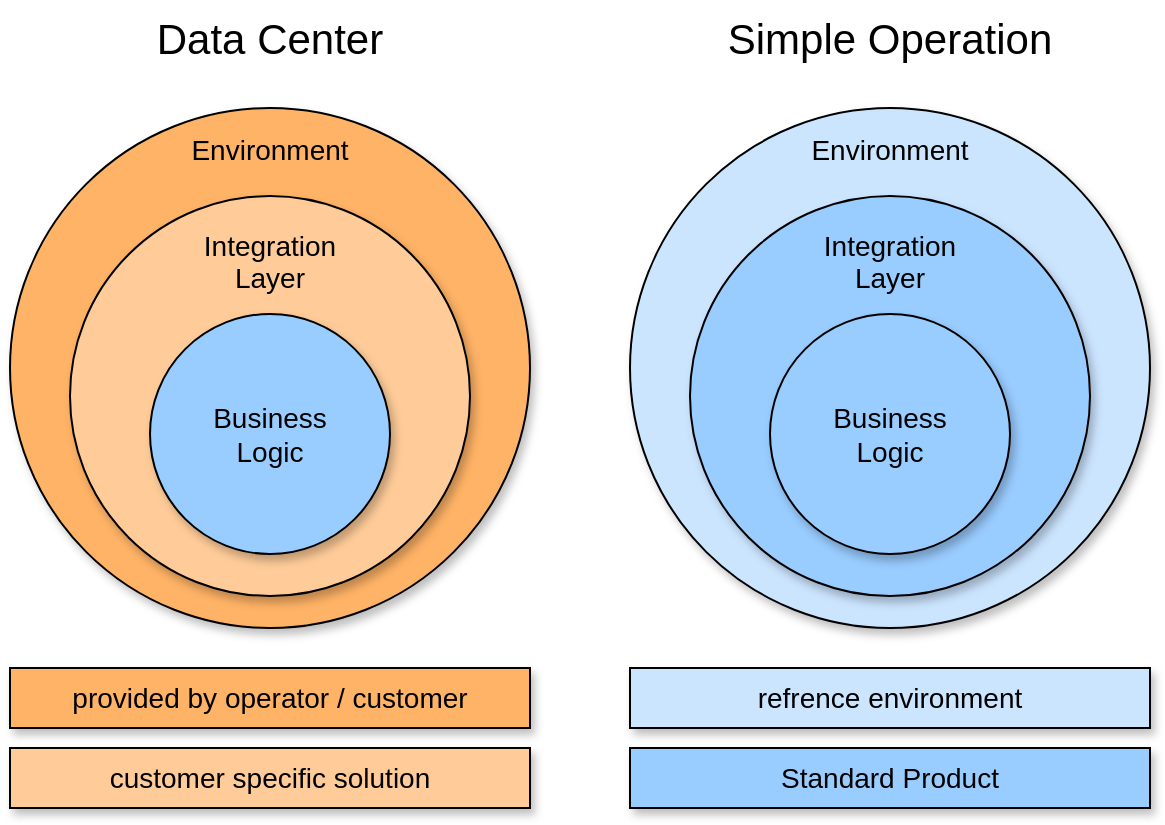 <mxfile version="17.4.3" type="github" pages="6">
  <diagram name="1 - 1 eng" id="CgfkujeSjIglI7AMQBpl">
    <mxGraphModel dx="2062" dy="1154" grid="1" gridSize="10" guides="1" tooltips="1" connect="1" arrows="1" fold="1" page="1" pageScale="1" pageWidth="1169" pageHeight="827" math="0" shadow="0">
      <root>
        <mxCell id="GvqVJlD5MUFfvX-dpLsn-0" />
        <mxCell id="GvqVJlD5MUFfvX-dpLsn-1" parent="GvqVJlD5MUFfvX-dpLsn-0" />
        <mxCell id="GvqVJlD5MUFfvX-dpLsn-2" value="Environment&lt;br style=&quot;font-size: 14px&quot;&gt;&lt;br style=&quot;font-size: 14px&quot;&gt;&lt;br style=&quot;font-size: 14px&quot;&gt;&lt;br style=&quot;font-size: 14px&quot;&gt;&lt;br style=&quot;font-size: 14px&quot;&gt;&lt;br style=&quot;font-size: 14px&quot;&gt;&lt;br style=&quot;font-size: 14px&quot;&gt;&lt;br style=&quot;font-size: 14px&quot;&gt;&lt;br style=&quot;font-size: 14px&quot;&gt;&lt;br style=&quot;font-size: 14px&quot;&gt;&lt;br style=&quot;font-size: 14px&quot;&gt;&lt;br style=&quot;font-size: 14px&quot;&gt;&lt;br style=&quot;font-size: 14px&quot;&gt;&lt;br style=&quot;font-size: 14px&quot;&gt;" style="ellipse;whiteSpace=wrap;html=1;aspect=fixed;shadow=1;fillColor=#FFB366;strokeColor=default;fontSize=14;fontColor=#000000;" parent="GvqVJlD5MUFfvX-dpLsn-1" vertex="1">
          <mxGeometry x="40" y="80" width="260" height="260" as="geometry" />
        </mxCell>
        <mxCell id="GvqVJlD5MUFfvX-dpLsn-3" value="&lt;div&gt;&lt;br&gt;&lt;/div&gt;&lt;div&gt;Integration&lt;/div&gt;&lt;div&gt;Layer&lt;/div&gt;&lt;div&gt;&lt;br&gt;&lt;/div&gt;&lt;br style=&quot;font-size: 14px&quot;&gt;&lt;br style=&quot;font-size: 14px&quot;&gt;&lt;br style=&quot;font-size: 14px&quot;&gt;&lt;br style=&quot;font-size: 14px&quot;&gt;&lt;br style=&quot;font-size: 14px&quot;&gt;&lt;br style=&quot;font-size: 14px&quot;&gt;&lt;div style=&quot;font-size: 14px&quot;&gt;&lt;br style=&quot;font-size: 14px&quot;&gt;&lt;/div&gt;&lt;div style=&quot;font-size: 14px&quot;&gt;&lt;br&gt;&lt;/div&gt;" style="ellipse;whiteSpace=wrap;html=1;aspect=fixed;shadow=1;fillColor=#FFCC99;strokeColor=default;align=center;fontSize=14;fontColor=default;" parent="GvqVJlD5MUFfvX-dpLsn-1" vertex="1">
          <mxGeometry x="70" y="124" width="200" height="200" as="geometry" />
        </mxCell>
        <mxCell id="GvqVJlD5MUFfvX-dpLsn-4" value="Business&lt;br style=&quot;font-size: 14px;&quot;&gt;Logic" style="ellipse;whiteSpace=wrap;html=1;aspect=fixed;fillColor=#99CCFF;strokeColor=default;direction=west;fontSize=14;shadow=1;fontColor=#000000;" parent="GvqVJlD5MUFfvX-dpLsn-1" vertex="1">
          <mxGeometry x="110" y="183" width="120" height="120" as="geometry" />
        </mxCell>
        <mxCell id="GvqVJlD5MUFfvX-dpLsn-5" value="Environment&lt;br style=&quot;font-size: 14px&quot;&gt;&lt;br style=&quot;font-size: 14px&quot;&gt;&lt;br style=&quot;font-size: 14px&quot;&gt;&lt;br style=&quot;font-size: 14px&quot;&gt;&lt;br style=&quot;font-size: 14px&quot;&gt;&lt;br style=&quot;font-size: 14px&quot;&gt;&lt;br style=&quot;font-size: 14px&quot;&gt;&lt;br style=&quot;font-size: 14px&quot;&gt;&lt;br style=&quot;font-size: 14px&quot;&gt;&lt;br style=&quot;font-size: 14px&quot;&gt;&lt;br style=&quot;font-size: 14px&quot;&gt;&lt;br style=&quot;font-size: 14px&quot;&gt;&lt;br style=&quot;font-size: 14px&quot;&gt;&lt;br style=&quot;font-size: 14px&quot;&gt;" style="ellipse;whiteSpace=wrap;html=1;aspect=fixed;shadow=1;fillColor=#CCE5FF;strokeColor=default;fontColor=default;fontSize=14;" parent="GvqVJlD5MUFfvX-dpLsn-1" vertex="1">
          <mxGeometry x="350" y="80" width="260" height="260" as="geometry" />
        </mxCell>
        <mxCell id="GvqVJlD5MUFfvX-dpLsn-6" value="&lt;div&gt;&lt;br&gt;&lt;/div&gt;&lt;div&gt;Integration&lt;/div&gt;&lt;div&gt;Layer&lt;/div&gt;&lt;div&gt;&lt;br&gt;&lt;/div&gt;&lt;br style=&quot;font-size: 14px&quot;&gt;&lt;br style=&quot;font-size: 14px&quot;&gt;&lt;br style=&quot;font-size: 14px&quot;&gt;&lt;br style=&quot;font-size: 14px&quot;&gt;&lt;br style=&quot;font-size: 14px&quot;&gt;&lt;br style=&quot;font-size: 14px&quot;&gt;&lt;div style=&quot;font-size: 14px&quot;&gt;&lt;br style=&quot;font-size: 14px&quot;&gt;&lt;/div&gt;&lt;div style=&quot;font-size: 14px&quot;&gt;&lt;br&gt;&lt;/div&gt;" style="ellipse;whiteSpace=wrap;html=1;aspect=fixed;shadow=1;fillColor=#99CCFF;strokeColor=default;align=center;fontSize=14;fontColor=#000000;" parent="GvqVJlD5MUFfvX-dpLsn-1" vertex="1">
          <mxGeometry x="380" y="124" width="200" height="200" as="geometry" />
        </mxCell>
        <mxCell id="GvqVJlD5MUFfvX-dpLsn-7" value="Business&lt;br style=&quot;font-size: 14px;&quot;&gt;Logic" style="ellipse;whiteSpace=wrap;html=1;aspect=fixed;fillColor=#99CCFF;strokeColor=default;direction=south;fontSize=14;shadow=1;fontColor=#000000;" parent="GvqVJlD5MUFfvX-dpLsn-1" vertex="1">
          <mxGeometry x="420" y="183" width="120" height="120" as="geometry" />
        </mxCell>
        <mxCell id="GvqVJlD5MUFfvX-dpLsn-8" value="provided by operator / customer" style="rounded=0;whiteSpace=wrap;html=1;shadow=1;fontSize=14;strokeColor=default;fillColor=#FFB366;fontColor=#000000;" parent="GvqVJlD5MUFfvX-dpLsn-1" vertex="1">
          <mxGeometry x="40" y="360" width="260" height="30" as="geometry" />
        </mxCell>
        <mxCell id="GvqVJlD5MUFfvX-dpLsn-9" value="customer specific solution" style="rounded=0;whiteSpace=wrap;html=1;shadow=1;fontSize=14;strokeColor=default;fillColor=#FFCC99;fontColor=default;" parent="GvqVJlD5MUFfvX-dpLsn-1" vertex="1">
          <mxGeometry x="40" y="400" width="260" height="30" as="geometry" />
        </mxCell>
        <mxCell id="GvqVJlD5MUFfvX-dpLsn-10" value="refrence environment" style="rounded=0;whiteSpace=wrap;html=1;shadow=1;fontSize=14;strokeColor=default;fillColor=#CCE5FF;fontColor=default;" parent="GvqVJlD5MUFfvX-dpLsn-1" vertex="1">
          <mxGeometry x="350" y="360" width="260" height="30" as="geometry" />
        </mxCell>
        <mxCell id="GvqVJlD5MUFfvX-dpLsn-11" value="Standard Product" style="rounded=0;whiteSpace=wrap;html=1;shadow=1;fontSize=14;strokeColor=default;fillColor=#99CCFF;fontColor=#000000;" parent="GvqVJlD5MUFfvX-dpLsn-1" vertex="1">
          <mxGeometry x="350" y="400" width="260" height="30" as="geometry" />
        </mxCell>
        <mxCell id="GvqVJlD5MUFfvX-dpLsn-12" value="Data Center" style="rounded=0;whiteSpace=wrap;html=1;fillColor=none;strokeColor=none;fontSize=21;shadow=1;" parent="GvqVJlD5MUFfvX-dpLsn-1" vertex="1">
          <mxGeometry x="90" y="30" width="160" height="30" as="geometry" />
        </mxCell>
        <mxCell id="GvqVJlD5MUFfvX-dpLsn-13" value="Simple Operation" style="rounded=0;whiteSpace=wrap;html=1;fillColor=none;strokeColor=none;fontSize=21;shadow=1;" parent="GvqVJlD5MUFfvX-dpLsn-1" vertex="1">
          <mxGeometry x="360" y="30" width="240" height="30" as="geometry" />
        </mxCell>
      </root>
    </mxGraphModel>
  </diagram>
  <diagram name="1 - 1 deu" id="KnpuVxjvdLnrR4XBRd6s">
    <mxGraphModel dx="2062" dy="1154" grid="1" gridSize="10" guides="1" tooltips="1" connect="1" arrows="1" fold="1" page="1" pageScale="1" pageWidth="1169" pageHeight="827" math="0" shadow="0">
      <root>
        <mxCell id="13jGl1W7kQvkPGNetjlw-0" />
        <mxCell id="13jGl1W7kQvkPGNetjlw-1" parent="13jGl1W7kQvkPGNetjlw-0" />
        <mxCell id="13jGl1W7kQvkPGNetjlw-2" value="Umgebung&lt;br&gt;&lt;br style=&quot;font-size: 14px&quot;&gt;&lt;br style=&quot;font-size: 14px&quot;&gt;&lt;br style=&quot;font-size: 14px&quot;&gt;&lt;br style=&quot;font-size: 14px&quot;&gt;&lt;br style=&quot;font-size: 14px&quot;&gt;&lt;br style=&quot;font-size: 14px&quot;&gt;&lt;br style=&quot;font-size: 14px&quot;&gt;&lt;br style=&quot;font-size: 14px&quot;&gt;&lt;br style=&quot;font-size: 14px&quot;&gt;&lt;br style=&quot;font-size: 14px&quot;&gt;&lt;br style=&quot;font-size: 14px&quot;&gt;&lt;br style=&quot;font-size: 14px&quot;&gt;" style="ellipse;whiteSpace=wrap;html=1;aspect=fixed;shadow=1;fillColor=#FFB366;strokeColor=default;fontSize=14;fontColor=#000000;" parent="13jGl1W7kQvkPGNetjlw-1" vertex="1">
          <mxGeometry x="40" y="80" width="260" height="260" as="geometry" />
        </mxCell>
        <mxCell id="13jGl1W7kQvkPGNetjlw-3" value="&lt;div&gt;&lt;br&gt;&lt;/div&gt;&lt;div&gt;Integrations-&lt;/div&gt;&lt;div&gt;Schicht&lt;/div&gt;&lt;div&gt;&lt;br&gt;&lt;/div&gt;&lt;br style=&quot;font-size: 14px&quot;&gt;&lt;br style=&quot;font-size: 14px&quot;&gt;&lt;br style=&quot;font-size: 14px&quot;&gt;&lt;br style=&quot;font-size: 14px&quot;&gt;&lt;br style=&quot;font-size: 14px&quot;&gt;&lt;br style=&quot;font-size: 14px&quot;&gt;&lt;div style=&quot;font-size: 14px&quot;&gt;&lt;br style=&quot;font-size: 14px&quot;&gt;&lt;/div&gt;&lt;div style=&quot;font-size: 14px&quot;&gt;&lt;br&gt;&lt;/div&gt;" style="ellipse;whiteSpace=wrap;html=1;aspect=fixed;shadow=1;fillColor=#FFCC99;strokeColor=default;align=center;fontSize=14;fontColor=default;" parent="13jGl1W7kQvkPGNetjlw-1" vertex="1">
          <mxGeometry x="70" y="124" width="200" height="200" as="geometry" />
        </mxCell>
        <mxCell id="13jGl1W7kQvkPGNetjlw-4" value="Anwendungs-&lt;br&gt;Logik" style="ellipse;whiteSpace=wrap;html=1;aspect=fixed;fillColor=#99CCFF;strokeColor=default;direction=west;fontSize=14;shadow=1;fontColor=#000000;" parent="13jGl1W7kQvkPGNetjlw-1" vertex="1">
          <mxGeometry x="110" y="183" width="120" height="120" as="geometry" />
        </mxCell>
        <mxCell id="13jGl1W7kQvkPGNetjlw-5" value="Umgebung&lt;br&gt;&lt;br&gt;&lt;br&gt;&lt;br&gt;&lt;br&gt;&lt;br&gt;&lt;br&gt;&lt;br&gt;&lt;br&gt;&lt;br&gt;&lt;br&gt;&lt;br&gt;&lt;br&gt;" style="ellipse;whiteSpace=wrap;html=1;aspect=fixed;shadow=1;fillColor=#CCE5FF;strokeColor=default;fontColor=default;fontSize=14;" parent="13jGl1W7kQvkPGNetjlw-1" vertex="1">
          <mxGeometry x="350" y="80" width="260" height="260" as="geometry" />
        </mxCell>
        <mxCell id="13jGl1W7kQvkPGNetjlw-6" value="&lt;div&gt;&lt;br&gt;&lt;/div&gt;&lt;div&gt;&lt;div&gt;Integrations-&lt;/div&gt;&lt;div&gt;Schicht&lt;/div&gt;&lt;div&gt;&lt;br&gt;&lt;/div&gt;&lt;br&gt;&lt;br&gt;&lt;br&gt;&lt;br&gt;&lt;br&gt;&lt;br&gt;&lt;div&gt;&lt;br&gt;&lt;/div&gt;&lt;div&gt;&lt;br&gt;&lt;/div&gt;&lt;/div&gt;" style="ellipse;whiteSpace=wrap;html=1;aspect=fixed;shadow=1;fillColor=#99CCFF;strokeColor=default;align=center;fontSize=14;fontColor=#000000;" parent="13jGl1W7kQvkPGNetjlw-1" vertex="1">
          <mxGeometry x="380" y="124" width="200" height="200" as="geometry" />
        </mxCell>
        <mxCell id="13jGl1W7kQvkPGNetjlw-7" value="Anwendungs-&lt;br&gt;Logik" style="ellipse;whiteSpace=wrap;html=1;aspect=fixed;fillColor=#99CCFF;strokeColor=default;direction=south;fontSize=14;shadow=1;fontColor=#000000;" parent="13jGl1W7kQvkPGNetjlw-1" vertex="1">
          <mxGeometry x="420" y="183" width="120" height="120" as="geometry" />
        </mxCell>
        <mxCell id="13jGl1W7kQvkPGNetjlw-8" value="vorgegeben durch Rechenzentrum" style="rounded=0;whiteSpace=wrap;html=1;shadow=1;fontSize=14;strokeColor=default;fillColor=#FFB366;fontColor=#000000;" parent="13jGl1W7kQvkPGNetjlw-1" vertex="1">
          <mxGeometry x="40" y="360" width="260" height="30" as="geometry" />
        </mxCell>
        <mxCell id="13jGl1W7kQvkPGNetjlw-9" value="Kundenspezifische Integrationsschicht" style="rounded=0;whiteSpace=wrap;html=1;shadow=1;fontSize=14;strokeColor=default;fillColor=#FFCC99;fontColor=default;" parent="13jGl1W7kQvkPGNetjlw-1" vertex="1">
          <mxGeometry x="40" y="400" width="260" height="30" as="geometry" />
        </mxCell>
        <mxCell id="13jGl1W7kQvkPGNetjlw-10" value="Referenzumgebung" style="rounded=0;whiteSpace=wrap;html=1;shadow=1;fontSize=14;strokeColor=default;fillColor=#CCE5FF;fontColor=default;" parent="13jGl1W7kQvkPGNetjlw-1" vertex="1">
          <mxGeometry x="350" y="360" width="260" height="30" as="geometry" />
        </mxCell>
        <mxCell id="13jGl1W7kQvkPGNetjlw-11" value="Kern des Produktes" style="rounded=0;whiteSpace=wrap;html=1;shadow=1;fontSize=14;strokeColor=default;fillColor=#99CCFF;fontColor=#000000;" parent="13jGl1W7kQvkPGNetjlw-1" vertex="1">
          <mxGeometry x="350" y="400" width="260" height="30" as="geometry" />
        </mxCell>
        <mxCell id="13jGl1W7kQvkPGNetjlw-12" value="Rechenzentrum" style="rounded=0;whiteSpace=wrap;html=1;fillColor=none;strokeColor=none;fontSize=21;shadow=1;" parent="13jGl1W7kQvkPGNetjlw-1" vertex="1">
          <mxGeometry x="90" y="30" width="160" height="30" as="geometry" />
        </mxCell>
        <mxCell id="13jGl1W7kQvkPGNetjlw-13" value="Einfacher Betrieb" style="rounded=0;whiteSpace=wrap;html=1;fillColor=none;strokeColor=none;fontSize=21;shadow=1;" parent="13jGl1W7kQvkPGNetjlw-1" vertex="1">
          <mxGeometry x="360" y="30" width="240" height="30" as="geometry" />
        </mxCell>
      </root>
    </mxGraphModel>
  </diagram>
  <diagram name="1 - 2 engl" id="j0h4Ca3M_JlO3Tgo3-tK">
    <mxGraphModel dx="2062" dy="1154" grid="1" gridSize="10" guides="1" tooltips="1" connect="1" arrows="1" fold="1" page="1" pageScale="1" pageWidth="1169" pageHeight="827" math="0" shadow="0">
      <root>
        <mxCell id="KWChQeUglxFVRg6yNXDw-0" />
        <mxCell id="KWChQeUglxFVRg6yNXDw-1" parent="KWChQeUglxFVRg6yNXDw-0" />
        <mxCell id="KWChQeUglxFVRg6yNXDw-2" value="Operational Aspects" style="rounded=0;whiteSpace=wrap;html=1;shadow=1;fontSize=14;strokeColor=default;fillColor=#FFB366;fontColor=default;" vertex="1" parent="KWChQeUglxFVRg6yNXDw-1">
          <mxGeometry x="360" y="360" width="260" height="30" as="geometry" />
        </mxCell>
        <mxCell id="KWChQeUglxFVRg6yNXDw-3" value="Business Logic" style="rounded=0;whiteSpace=wrap;html=1;shadow=1;fontSize=14;strokeColor=default;fillColor=#99CCFF;fontColor=#000000;" vertex="1" parent="KWChQeUglxFVRg6yNXDw-1">
          <mxGeometry x="655" y="360" width="260" height="30" as="geometry" />
        </mxCell>
        <mxCell id="KWChQeUglxFVRg6yNXDw-4" value="Traditional Application" style="rounded=0;whiteSpace=wrap;html=1;fillColor=none;strokeColor=none;fontSize=21;shadow=1;" vertex="1" parent="KWChQeUglxFVRg6yNXDw-1">
          <mxGeometry x="360" y="30" width="260" height="30" as="geometry" />
        </mxCell>
        <mxCell id="KWChQeUglxFVRg6yNXDw-5" value="Microservices" style="rounded=0;whiteSpace=wrap;html=1;fillColor=none;strokeColor=none;fontSize=21;shadow=1;" vertex="1" parent="KWChQeUglxFVRg6yNXDw-1">
          <mxGeometry x="730" y="30" width="110" height="30" as="geometry" />
        </mxCell>
        <mxCell id="KWChQeUglxFVRg6yNXDw-6" value="&lt;font style=&quot;font-size: 16px&quot;&gt;&lt;b&gt;Cluster&lt;br&gt;&lt;br&gt;&lt;br&gt;&lt;br&gt;&lt;br&gt;&lt;br&gt;&lt;br&gt;&lt;br&gt;&lt;br&gt;&lt;br&gt;&lt;br&gt;&lt;br&gt;&lt;/b&gt;&lt;/font&gt;" style="whiteSpace=wrap;html=1;aspect=fixed;shadow=1;fontColor=#000000;strokeColor=default;fillColor=#FFB366;" vertex="1" parent="KWChQeUglxFVRg6yNXDw-1">
          <mxGeometry x="655" y="80" width="260" height="260" as="geometry" />
        </mxCell>
        <mxCell id="KWChQeUglxFVRg6yNXDw-7" value="" style="rounded=0;whiteSpace=wrap;html=1;shadow=1;fontColor=#000000;strokeColor=default;fillColor=#E6E6E6;" vertex="1" parent="KWChQeUglxFVRg6yNXDw-1">
          <mxGeometry x="670" y="130" width="230" height="190" as="geometry" />
        </mxCell>
        <mxCell id="KWChQeUglxFVRg6yNXDw-8" value="" style="ellipse;whiteSpace=wrap;html=1;aspect=fixed;shadow=1;fillColor=#FFB366;strokeColor=default;fontColor=default;fontSize=14;" vertex="1" parent="KWChQeUglxFVRg6yNXDw-1">
          <mxGeometry x="505" y="95" width="120" height="120" as="geometry" />
        </mxCell>
        <mxCell id="KWChQeUglxFVRg6yNXDw-9" value="&lt;div&gt;&lt;br&gt;&lt;/div&gt;" style="ellipse;whiteSpace=wrap;html=1;aspect=fixed;shadow=1;fillColor=#99CCFF;strokeColor=default;align=center;fontSize=14;fontColor=#000000;" vertex="1" parent="KWChQeUglxFVRg6yNXDw-1">
          <mxGeometry x="520" y="110" width="90" height="90" as="geometry" />
        </mxCell>
        <mxCell id="KWChQeUglxFVRg6yNXDw-10" value="" style="ellipse;whiteSpace=wrap;html=1;aspect=fixed;shadow=1;fillColor=#FFB366;strokeColor=default;fontColor=default;fontSize=14;" vertex="1" parent="KWChQeUglxFVRg6yNXDw-1">
          <mxGeometry x="450" y="215" width="120" height="120" as="geometry" />
        </mxCell>
        <mxCell id="KWChQeUglxFVRg6yNXDw-11" value="&lt;div&gt;&lt;br&gt;&lt;/div&gt;" style="ellipse;whiteSpace=wrap;html=1;aspect=fixed;shadow=1;fillColor=#99CCFF;strokeColor=default;align=center;fontSize=14;fontColor=#000000;" vertex="1" parent="KWChQeUglxFVRg6yNXDw-1">
          <mxGeometry x="465" y="230" width="90" height="90" as="geometry" />
        </mxCell>
        <mxCell id="KWChQeUglxFVRg6yNXDw-12" value="" style="ellipse;whiteSpace=wrap;html=1;aspect=fixed;shadow=1;fillColor=#FFB366;strokeColor=default;fontColor=default;fontSize=14;" vertex="1" parent="KWChQeUglxFVRg6yNXDw-1">
          <mxGeometry x="360" y="80" width="120" height="120" as="geometry" />
        </mxCell>
        <mxCell id="KWChQeUglxFVRg6yNXDw-13" value="&lt;div&gt;&lt;br&gt;&lt;/div&gt;" style="ellipse;whiteSpace=wrap;html=1;aspect=fixed;shadow=1;fillColor=#99CCFF;strokeColor=default;align=center;fontSize=14;fontColor=#000000;" vertex="1" parent="KWChQeUglxFVRg6yNXDw-1">
          <mxGeometry x="375" y="95" width="90" height="90" as="geometry" />
        </mxCell>
        <mxCell id="KWChQeUglxFVRg6yNXDw-14" value="&lt;div&gt;&lt;br&gt;&lt;/div&gt;" style="ellipse;whiteSpace=wrap;html=1;aspect=fixed;shadow=1;fillColor=#99CCFF;strokeColor=default;align=center;fontSize=14;fontColor=#000000;" vertex="1" parent="KWChQeUglxFVRg6yNXDw-1">
          <mxGeometry x="690" y="140" width="40" height="40" as="geometry" />
        </mxCell>
        <mxCell id="KWChQeUglxFVRg6yNXDw-15" value="&lt;div&gt;&lt;br&gt;&lt;/div&gt;" style="ellipse;whiteSpace=wrap;html=1;aspect=fixed;shadow=1;fillColor=#99CCFF;strokeColor=default;align=center;fontSize=14;fontColor=#000000;" vertex="1" parent="KWChQeUglxFVRg6yNXDw-1">
          <mxGeometry x="700" y="200" width="40" height="40" as="geometry" />
        </mxCell>
        <mxCell id="KWChQeUglxFVRg6yNXDw-16" value="&lt;div&gt;&lt;br&gt;&lt;/div&gt;" style="ellipse;whiteSpace=wrap;html=1;aspect=fixed;shadow=1;fillColor=#99CCFF;strokeColor=default;align=center;fontSize=14;fontColor=#000000;" vertex="1" parent="KWChQeUglxFVRg6yNXDw-1">
          <mxGeometry x="740" y="160" width="30" height="30" as="geometry" />
        </mxCell>
        <mxCell id="KWChQeUglxFVRg6yNXDw-17" value="&lt;div&gt;&lt;br&gt;&lt;/div&gt;" style="ellipse;whiteSpace=wrap;html=1;aspect=fixed;shadow=1;fillColor=#99CCFF;strokeColor=default;align=center;fontSize=14;fontColor=#000000;" vertex="1" parent="KWChQeUglxFVRg6yNXDw-1">
          <mxGeometry x="680" y="250" width="30" height="30" as="geometry" />
        </mxCell>
        <mxCell id="KWChQeUglxFVRg6yNXDw-18" value="&lt;div&gt;&lt;br&gt;&lt;/div&gt;" style="ellipse;whiteSpace=wrap;html=1;aspect=fixed;shadow=1;fillColor=#99CCFF;strokeColor=default;align=center;fontSize=14;fontColor=#000000;" vertex="1" parent="KWChQeUglxFVRg6yNXDw-1">
          <mxGeometry x="710" y="280" width="30" height="30" as="geometry" />
        </mxCell>
        <mxCell id="KWChQeUglxFVRg6yNXDw-19" value="&lt;div&gt;&lt;br&gt;&lt;/div&gt;" style="ellipse;whiteSpace=wrap;html=1;aspect=fixed;shadow=1;fillColor=#99CCFF;strokeColor=default;align=center;fontSize=14;fontColor=#000000;" vertex="1" parent="KWChQeUglxFVRg6yNXDw-1">
          <mxGeometry x="740" y="240" width="30" height="30" as="geometry" />
        </mxCell>
        <mxCell id="KWChQeUglxFVRg6yNXDw-20" value="&lt;div&gt;&lt;br&gt;&lt;/div&gt;" style="ellipse;whiteSpace=wrap;html=1;aspect=fixed;shadow=1;fillColor=#99CCFF;strokeColor=default;align=center;fontSize=14;fontColor=#000000;" vertex="1" parent="KWChQeUglxFVRg6yNXDw-1">
          <mxGeometry x="780" y="185" width="40" height="40" as="geometry" />
        </mxCell>
        <mxCell id="KWChQeUglxFVRg6yNXDw-21" value="&lt;div&gt;&lt;br&gt;&lt;/div&gt;" style="ellipse;whiteSpace=wrap;html=1;aspect=fixed;shadow=1;fillColor=#99CCFF;strokeColor=default;align=center;fontSize=14;fontColor=#000000;" vertex="1" parent="KWChQeUglxFVRg6yNXDw-1">
          <mxGeometry x="790" y="245" width="40" height="40" as="geometry" />
        </mxCell>
        <mxCell id="KWChQeUglxFVRg6yNXDw-22" value="&lt;div&gt;&lt;br&gt;&lt;/div&gt;" style="ellipse;whiteSpace=wrap;html=1;aspect=fixed;shadow=1;fillColor=#99CCFF;strokeColor=default;align=center;fontSize=14;fontColor=#000000;" vertex="1" parent="KWChQeUglxFVRg6yNXDw-1">
          <mxGeometry x="830" y="210" width="40" height="40" as="geometry" />
        </mxCell>
        <mxCell id="KWChQeUglxFVRg6yNXDw-23" value="&lt;div&gt;&lt;br&gt;&lt;/div&gt;" style="ellipse;whiteSpace=wrap;html=1;aspect=fixed;shadow=1;fillColor=#99CCFF;strokeColor=default;align=center;fontSize=14;fontColor=#000000;" vertex="1" parent="KWChQeUglxFVRg6yNXDw-1">
          <mxGeometry x="820" y="150" width="30" height="30" as="geometry" />
        </mxCell>
      </root>
    </mxGraphModel>
  </diagram>
  <diagram id="dwDr2X9PNUZ4nUAKC3sp" name="1 - 2 deu">
    <mxGraphModel dx="2062" dy="1154" grid="1" gridSize="10" guides="1" tooltips="1" connect="1" arrows="1" fold="1" page="1" pageScale="1" pageWidth="1169" pageHeight="827" math="0" shadow="0">
      <root>
        <mxCell id="0" />
        <mxCell id="1" parent="0" />
        <mxCell id="YxiO2BUI8EcVYQlaNbd8-9" value="Umsetzung Betriebsanforderungen" style="rounded=0;whiteSpace=wrap;html=1;shadow=1;fontSize=14;strokeColor=default;fillColor=#FFB366;fontColor=default;" parent="1" vertex="1">
          <mxGeometry x="360" y="360" width="260" height="30" as="geometry" />
        </mxCell>
        <mxCell id="YxiO2BUI8EcVYQlaNbd8-10" value="Geschäftslogik" style="rounded=0;whiteSpace=wrap;html=1;shadow=1;fontSize=14;strokeColor=default;fillColor=#99CCFF;fontColor=#000000;" parent="1" vertex="1">
          <mxGeometry x="655" y="360" width="260" height="30" as="geometry" />
        </mxCell>
        <mxCell id="wEMxysQFjoB95nozwWF5-2" value="traditionelle Anwendung" style="rounded=0;whiteSpace=wrap;html=1;fillColor=none;strokeColor=none;fontSize=21;shadow=1;" parent="1" vertex="1">
          <mxGeometry x="360" y="30" width="260" height="30" as="geometry" />
        </mxCell>
        <mxCell id="wEMxysQFjoB95nozwWF5-6" value="Microservices" style="rounded=0;whiteSpace=wrap;html=1;fillColor=none;strokeColor=none;fontSize=21;shadow=1;" parent="1" vertex="1">
          <mxGeometry x="730" y="30" width="110" height="30" as="geometry" />
        </mxCell>
        <mxCell id="wEMxysQFjoB95nozwWF5-8" value="&lt;font style=&quot;font-size: 16px&quot;&gt;&lt;b&gt;Cluster&lt;br&gt;&lt;br&gt;&lt;br&gt;&lt;br&gt;&lt;br&gt;&lt;br&gt;&lt;br&gt;&lt;br&gt;&lt;br&gt;&lt;br&gt;&lt;br&gt;&lt;br&gt;&lt;/b&gt;&lt;/font&gt;" style="whiteSpace=wrap;html=1;aspect=fixed;shadow=1;fontColor=#000000;strokeColor=default;fillColor=#FFB366;" parent="1" vertex="1">
          <mxGeometry x="655" y="80" width="260" height="260" as="geometry" />
        </mxCell>
        <mxCell id="wEMxysQFjoB95nozwWF5-10" value="" style="rounded=0;whiteSpace=wrap;html=1;shadow=1;fontColor=#000000;strokeColor=default;fillColor=#E6E6E6;" parent="1" vertex="1">
          <mxGeometry x="670" y="130" width="230" height="190" as="geometry" />
        </mxCell>
        <mxCell id="_m0Dqo3ud1RDHzvZZwRu-3" value="" style="ellipse;whiteSpace=wrap;html=1;aspect=fixed;shadow=1;fillColor=#FFB366;strokeColor=default;fontColor=default;fontSize=14;" parent="1" vertex="1">
          <mxGeometry x="505" y="95" width="120" height="120" as="geometry" />
        </mxCell>
        <mxCell id="_m0Dqo3ud1RDHzvZZwRu-4" value="&lt;div&gt;&lt;br&gt;&lt;/div&gt;" style="ellipse;whiteSpace=wrap;html=1;aspect=fixed;shadow=1;fillColor=#99CCFF;strokeColor=default;align=center;fontSize=14;fontColor=#000000;" parent="1" vertex="1">
          <mxGeometry x="520" y="110" width="90" height="90" as="geometry" />
        </mxCell>
        <mxCell id="_m0Dqo3ud1RDHzvZZwRu-5" value="" style="ellipse;whiteSpace=wrap;html=1;aspect=fixed;shadow=1;fillColor=#FFB366;strokeColor=default;fontColor=default;fontSize=14;" parent="1" vertex="1">
          <mxGeometry x="450" y="215" width="120" height="120" as="geometry" />
        </mxCell>
        <mxCell id="_m0Dqo3ud1RDHzvZZwRu-6" value="&lt;div&gt;&lt;br&gt;&lt;/div&gt;" style="ellipse;whiteSpace=wrap;html=1;aspect=fixed;shadow=1;fillColor=#99CCFF;strokeColor=default;align=center;fontSize=14;fontColor=#000000;" parent="1" vertex="1">
          <mxGeometry x="465" y="230" width="90" height="90" as="geometry" />
        </mxCell>
        <mxCell id="_m0Dqo3ud1RDHzvZZwRu-7" value="" style="ellipse;whiteSpace=wrap;html=1;aspect=fixed;shadow=1;fillColor=#FFB366;strokeColor=default;fontColor=default;fontSize=14;" parent="1" vertex="1">
          <mxGeometry x="360" y="80" width="120" height="120" as="geometry" />
        </mxCell>
        <mxCell id="_m0Dqo3ud1RDHzvZZwRu-8" value="&lt;div&gt;&lt;br&gt;&lt;/div&gt;" style="ellipse;whiteSpace=wrap;html=1;aspect=fixed;shadow=1;fillColor=#99CCFF;strokeColor=default;align=center;fontSize=14;fontColor=#000000;" parent="1" vertex="1">
          <mxGeometry x="375" y="95" width="90" height="90" as="geometry" />
        </mxCell>
        <mxCell id="_m0Dqo3ud1RDHzvZZwRu-9" value="&lt;div&gt;&lt;br&gt;&lt;/div&gt;" style="ellipse;whiteSpace=wrap;html=1;aspect=fixed;shadow=1;fillColor=#99CCFF;strokeColor=default;align=center;fontSize=14;fontColor=#000000;" parent="1" vertex="1">
          <mxGeometry x="690" y="140" width="40" height="40" as="geometry" />
        </mxCell>
        <mxCell id="_m0Dqo3ud1RDHzvZZwRu-10" value="&lt;div&gt;&lt;br&gt;&lt;/div&gt;" style="ellipse;whiteSpace=wrap;html=1;aspect=fixed;shadow=1;fillColor=#99CCFF;strokeColor=default;align=center;fontSize=14;fontColor=#000000;" parent="1" vertex="1">
          <mxGeometry x="700" y="200" width="40" height="40" as="geometry" />
        </mxCell>
        <mxCell id="_m0Dqo3ud1RDHzvZZwRu-11" value="&lt;div&gt;&lt;br&gt;&lt;/div&gt;" style="ellipse;whiteSpace=wrap;html=1;aspect=fixed;shadow=1;fillColor=#99CCFF;strokeColor=default;align=center;fontSize=14;fontColor=#000000;" parent="1" vertex="1">
          <mxGeometry x="740" y="160" width="30" height="30" as="geometry" />
        </mxCell>
        <mxCell id="_m0Dqo3ud1RDHzvZZwRu-12" value="&lt;div&gt;&lt;br&gt;&lt;/div&gt;" style="ellipse;whiteSpace=wrap;html=1;aspect=fixed;shadow=1;fillColor=#99CCFF;strokeColor=default;align=center;fontSize=14;fontColor=#000000;" parent="1" vertex="1">
          <mxGeometry x="680" y="250" width="30" height="30" as="geometry" />
        </mxCell>
        <mxCell id="_m0Dqo3ud1RDHzvZZwRu-13" value="&lt;div&gt;&lt;br&gt;&lt;/div&gt;" style="ellipse;whiteSpace=wrap;html=1;aspect=fixed;shadow=1;fillColor=#99CCFF;strokeColor=default;align=center;fontSize=14;fontColor=#000000;" parent="1" vertex="1">
          <mxGeometry x="710" y="280" width="30" height="30" as="geometry" />
        </mxCell>
        <mxCell id="_m0Dqo3ud1RDHzvZZwRu-14" value="&lt;div&gt;&lt;br&gt;&lt;/div&gt;" style="ellipse;whiteSpace=wrap;html=1;aspect=fixed;shadow=1;fillColor=#99CCFF;strokeColor=default;align=center;fontSize=14;fontColor=#000000;" parent="1" vertex="1">
          <mxGeometry x="740" y="240" width="30" height="30" as="geometry" />
        </mxCell>
        <mxCell id="_m0Dqo3ud1RDHzvZZwRu-15" value="&lt;div&gt;&lt;br&gt;&lt;/div&gt;" style="ellipse;whiteSpace=wrap;html=1;aspect=fixed;shadow=1;fillColor=#99CCFF;strokeColor=default;align=center;fontSize=14;fontColor=#000000;" parent="1" vertex="1">
          <mxGeometry x="780" y="185" width="40" height="40" as="geometry" />
        </mxCell>
        <mxCell id="_m0Dqo3ud1RDHzvZZwRu-16" value="&lt;div&gt;&lt;br&gt;&lt;/div&gt;" style="ellipse;whiteSpace=wrap;html=1;aspect=fixed;shadow=1;fillColor=#99CCFF;strokeColor=default;align=center;fontSize=14;fontColor=#000000;" parent="1" vertex="1">
          <mxGeometry x="790" y="245" width="40" height="40" as="geometry" />
        </mxCell>
        <mxCell id="_m0Dqo3ud1RDHzvZZwRu-17" value="&lt;div&gt;&lt;br&gt;&lt;/div&gt;" style="ellipse;whiteSpace=wrap;html=1;aspect=fixed;shadow=1;fillColor=#99CCFF;strokeColor=default;align=center;fontSize=14;fontColor=#000000;" parent="1" vertex="1">
          <mxGeometry x="830" y="210" width="40" height="40" as="geometry" />
        </mxCell>
        <mxCell id="_m0Dqo3ud1RDHzvZZwRu-18" value="&lt;div&gt;&lt;br&gt;&lt;/div&gt;" style="ellipse;whiteSpace=wrap;html=1;aspect=fixed;shadow=1;fillColor=#99CCFF;strokeColor=default;align=center;fontSize=14;fontColor=#000000;" parent="1" vertex="1">
          <mxGeometry x="820" y="150" width="30" height="30" as="geometry" />
        </mxCell>
      </root>
    </mxGraphModel>
  </diagram>
  <diagram id="O2PlDPVQ_yYuAJ14_lku" name="Art 2 - 1">
    <mxGraphModel dx="2062" dy="1154" grid="1" gridSize="10" guides="1" tooltips="1" connect="1" arrows="1" fold="1" page="1" pageScale="1" pageWidth="827" pageHeight="1169" math="0" shadow="0">
      <root>
        <mxCell id="0" />
        <mxCell id="1" parent="0" />
        <mxCell id="Kq8sPYh8Am4Pb1MEhLlP-5" value="Environment&lt;br style=&quot;font-size: 14px&quot;&gt;&lt;br style=&quot;font-size: 14px&quot;&gt;&lt;br style=&quot;font-size: 14px&quot;&gt;&lt;br style=&quot;font-size: 14px&quot;&gt;&lt;br style=&quot;font-size: 14px&quot;&gt;&lt;br style=&quot;font-size: 14px&quot;&gt;&lt;br style=&quot;font-size: 14px&quot;&gt;&lt;br style=&quot;font-size: 14px&quot;&gt;&lt;br style=&quot;font-size: 14px&quot;&gt;&lt;br style=&quot;font-size: 14px&quot;&gt;&lt;br style=&quot;font-size: 14px&quot;&gt;&lt;br style=&quot;font-size: 14px&quot;&gt;&lt;br style=&quot;font-size: 14px&quot;&gt;&lt;br style=&quot;font-size: 14px&quot;&gt;" style="ellipse;whiteSpace=wrap;html=1;aspect=fixed;shadow=1;fillColor=#E8E8E8;strokeColor=#000000;fontColor=#333333;fontSize=14;" parent="1" vertex="1">
          <mxGeometry x="40" y="80" width="260" height="260" as="geometry" />
        </mxCell>
        <mxCell id="Kq8sPYh8Am4Pb1MEhLlP-4" value="&lt;div&gt;&lt;br&gt;&lt;/div&gt;&lt;div&gt;Integration&lt;/div&gt;&lt;div&gt;Layer&lt;/div&gt;&lt;div&gt;&lt;br&gt;&lt;/div&gt;&lt;br style=&quot;font-size: 14px&quot;&gt;&lt;br style=&quot;font-size: 14px&quot;&gt;&lt;br style=&quot;font-size: 14px&quot;&gt;&lt;br style=&quot;font-size: 14px&quot;&gt;&lt;br style=&quot;font-size: 14px&quot;&gt;&lt;br style=&quot;font-size: 14px&quot;&gt;&lt;div style=&quot;font-size: 14px&quot;&gt;&lt;br style=&quot;font-size: 14px&quot;&gt;&lt;/div&gt;&lt;div style=&quot;font-size: 14px&quot;&gt;&lt;br&gt;&lt;/div&gt;" style="ellipse;whiteSpace=wrap;html=1;aspect=fixed;shadow=1;fillColor=#d5e8d4;strokeColor=#000000;align=center;fontSize=14;" parent="1" vertex="1">
          <mxGeometry x="70" y="124" width="200" height="200" as="geometry" />
        </mxCell>
        <mxCell id="Kq8sPYh8Am4Pb1MEhLlP-1" value="Business&lt;br style=&quot;font-size: 14px;&quot;&gt;Logic" style="ellipse;whiteSpace=wrap;html=1;aspect=fixed;fillColor=#FFB366;strokeColor=#000000;direction=south;fontSize=14;shadow=1;" parent="1" vertex="1">
          <mxGeometry x="110" y="183" width="120" height="120" as="geometry" />
        </mxCell>
        <mxCell id="XJO5qC1fbDXnEy2fBq6M-8" value="Scenario 1" style="rounded=0;whiteSpace=wrap;html=1;fillColor=none;strokeColor=none;fontSize=21;" parent="1" vertex="1">
          <mxGeometry x="120" y="30" width="110" height="30" as="geometry" />
        </mxCell>
        <mxCell id="XJO5qC1fbDXnEy2fBq6M-10" value="Scenario 2" style="rounded=0;whiteSpace=wrap;html=1;fillColor=none;strokeColor=none;fontSize=21;" parent="1" vertex="1">
          <mxGeometry x="425" y="30" width="110" height="30" as="geometry" />
        </mxCell>
        <mxCell id="XJO5qC1fbDXnEy2fBq6M-19" value="Environment&lt;br style=&quot;font-size: 14px&quot;&gt;&lt;br style=&quot;font-size: 14px&quot;&gt;&lt;br style=&quot;font-size: 14px&quot;&gt;&lt;br style=&quot;font-size: 14px&quot;&gt;&lt;br style=&quot;font-size: 14px&quot;&gt;&lt;br style=&quot;font-size: 14px&quot;&gt;&lt;br style=&quot;font-size: 14px&quot;&gt;&lt;br style=&quot;font-size: 14px&quot;&gt;&lt;br style=&quot;font-size: 14px&quot;&gt;&lt;br style=&quot;font-size: 14px&quot;&gt;&lt;br style=&quot;font-size: 14px&quot;&gt;&lt;br style=&quot;font-size: 14px&quot;&gt;&lt;br style=&quot;font-size: 14px&quot;&gt;&lt;br style=&quot;font-size: 14px&quot;&gt;" style="ellipse;whiteSpace=wrap;html=1;aspect=fixed;shadow=1;fillColor=#FFE6CC;strokeColor=#000000;fontColor=#333333;fontSize=14;" parent="1" vertex="1">
          <mxGeometry x="350" y="80" width="260" height="260" as="geometry" />
        </mxCell>
        <mxCell id="XJO5qC1fbDXnEy2fBq6M-20" value="&lt;div&gt;&lt;br&gt;&lt;/div&gt;&lt;div&gt;Integration&lt;/div&gt;&lt;div&gt;Layer&lt;/div&gt;&lt;div&gt;&lt;br&gt;&lt;/div&gt;&lt;br style=&quot;font-size: 14px&quot;&gt;&lt;br style=&quot;font-size: 14px&quot;&gt;&lt;br style=&quot;font-size: 14px&quot;&gt;&lt;br style=&quot;font-size: 14px&quot;&gt;&lt;br style=&quot;font-size: 14px&quot;&gt;&lt;br style=&quot;font-size: 14px&quot;&gt;&lt;div style=&quot;font-size: 14px&quot;&gt;&lt;br style=&quot;font-size: 14px&quot;&gt;&lt;/div&gt;&lt;div style=&quot;font-size: 14px&quot;&gt;&lt;br&gt;&lt;/div&gt;" style="ellipse;whiteSpace=wrap;html=1;aspect=fixed;shadow=1;fillColor=#FFB366;strokeColor=#000000;align=center;fontSize=14;" parent="1" vertex="1">
          <mxGeometry x="380" y="124" width="200" height="200" as="geometry" />
        </mxCell>
        <mxCell id="XJO5qC1fbDXnEy2fBq6M-21" value="Business&lt;br style=&quot;font-size: 14px;&quot;&gt;Logic" style="ellipse;whiteSpace=wrap;html=1;aspect=fixed;fillColor=#FFB366;strokeColor=#000000;direction=south;fontSize=14;shadow=1;" parent="1" vertex="1">
          <mxGeometry x="420" y="183" width="120" height="120" as="geometry" />
        </mxCell>
        <mxCell id="XJO5qC1fbDXnEy2fBq6M-22" value="provided by operator / data center" style="rounded=0;whiteSpace=wrap;html=1;shadow=1;fontSize=14;strokeColor=#000000;fillColor=#E8E8E8;" parent="1" vertex="1">
          <mxGeometry x="40" y="360" width="260" height="30" as="geometry" />
        </mxCell>
        <mxCell id="XJO5qC1fbDXnEy2fBq6M-24" value="customer specific part of the product" style="rounded=0;whiteSpace=wrap;html=1;shadow=1;fontSize=14;strokeColor=#000000;fillColor=#d5e8d4;" parent="1" vertex="1">
          <mxGeometry x="40" y="400" width="260" height="30" as="geometry" />
        </mxCell>
        <mxCell id="XJO5qC1fbDXnEy2fBq6M-26" value="refrence environment" style="rounded=0;whiteSpace=wrap;html=1;shadow=1;fontSize=14;strokeColor=#000000;fillColor=#FFE6CC;" parent="1" vertex="1">
          <mxGeometry x="350" y="360" width="260" height="30" as="geometry" />
        </mxCell>
        <mxCell id="XJO5qC1fbDXnEy2fBq6M-27" value="standard product" style="rounded=0;whiteSpace=wrap;html=1;shadow=1;fontSize=14;strokeColor=#000000;fillColor=#FFB366;" parent="1" vertex="1">
          <mxGeometry x="350" y="400" width="260" height="30" as="geometry" />
        </mxCell>
      </root>
    </mxGraphModel>
  </diagram>
  <diagram id="2IEK_9fhoZ_jJccboW54" name="Problem vs Solution">
    <mxGraphModel dx="2062" dy="1154" grid="1" gridSize="10" guides="1" tooltips="1" connect="1" arrows="1" fold="1" page="1" pageScale="1" pageWidth="827" pageHeight="1169" math="0" shadow="0">
      <root>
        <mxCell id="0" />
        <mxCell id="1" parent="0" />
        <mxCell id="2ztxI8hLTDCYe88GC5pk-1" value="Environment&lt;br style=&quot;font-size: 14px&quot;&gt;&lt;br style=&quot;font-size: 14px&quot;&gt;&lt;br style=&quot;font-size: 14px&quot;&gt;&lt;br style=&quot;font-size: 14px&quot;&gt;&lt;br style=&quot;font-size: 14px&quot;&gt;&lt;br style=&quot;font-size: 14px&quot;&gt;&lt;br style=&quot;font-size: 14px&quot;&gt;&lt;br style=&quot;font-size: 14px&quot;&gt;&lt;br style=&quot;font-size: 14px&quot;&gt;&lt;br style=&quot;font-size: 14px&quot;&gt;&lt;br style=&quot;font-size: 14px&quot;&gt;&lt;br style=&quot;font-size: 14px&quot;&gt;&lt;br style=&quot;font-size: 14px&quot;&gt;&lt;br style=&quot;font-size: 14px&quot;&gt;" style="ellipse;whiteSpace=wrap;html=1;aspect=fixed;shadow=1;fontSize=14;" parent="1" vertex="1">
          <mxGeometry x="40" y="80" width="260" height="260" as="geometry" />
        </mxCell>
        <mxCell id="2ztxI8hLTDCYe88GC5pk-2" value="&lt;div&gt;Integration&lt;/div&gt;&lt;div&gt;Layer&lt;/div&gt;&lt;div&gt;&lt;br&gt;&lt;/div&gt;&lt;br style=&quot;font-size: 14px&quot;&gt;&lt;br style=&quot;font-size: 14px&quot;&gt;&lt;br style=&quot;font-size: 14px&quot;&gt;&lt;br style=&quot;font-size: 14px&quot;&gt;&lt;br style=&quot;font-size: 14px&quot;&gt;&lt;br style=&quot;font-size: 14px&quot;&gt;&lt;div style=&quot;font-size: 14px&quot;&gt;&lt;br style=&quot;font-size: 14px&quot;&gt;&lt;/div&gt;&lt;div style=&quot;font-size: 14px&quot;&gt;&lt;br&gt;&lt;/div&gt;" style="ellipse;whiteSpace=wrap;html=1;aspect=fixed;shadow=1;align=center;fontSize=14;" parent="1" vertex="1">
          <mxGeometry x="70" y="124" width="200" height="200" as="geometry" />
        </mxCell>
        <mxCell id="2ztxI8hLTDCYe88GC5pk-3" value="Business&lt;br style=&quot;font-size: 14px;&quot;&gt;Logic" style="ellipse;whiteSpace=wrap;html=1;aspect=fixed;direction=south;fontSize=14;shadow=1;" parent="1" vertex="1">
          <mxGeometry x="110" y="183" width="120" height="120" as="geometry" />
        </mxCell>
      </root>
    </mxGraphModel>
  </diagram>
</mxfile>
